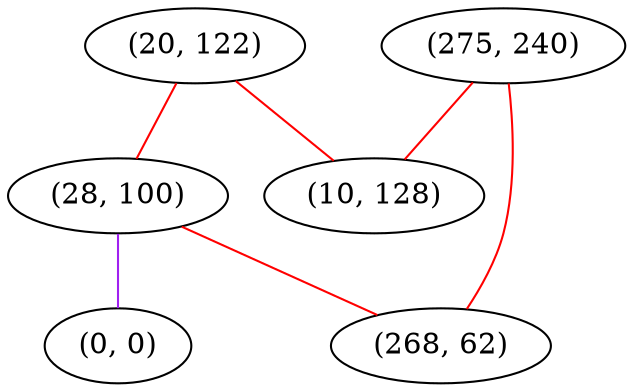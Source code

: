 graph "" {
"(20, 122)";
"(28, 100)";
"(275, 240)";
"(0, 0)";
"(268, 62)";
"(10, 128)";
"(20, 122)" -- "(10, 128)"  [color=red, key=0, weight=1];
"(20, 122)" -- "(28, 100)"  [color=red, key=0, weight=1];
"(28, 100)" -- "(0, 0)"  [color=purple, key=0, weight=4];
"(28, 100)" -- "(268, 62)"  [color=red, key=0, weight=1];
"(275, 240)" -- "(10, 128)"  [color=red, key=0, weight=1];
"(275, 240)" -- "(268, 62)"  [color=red, key=0, weight=1];
}
